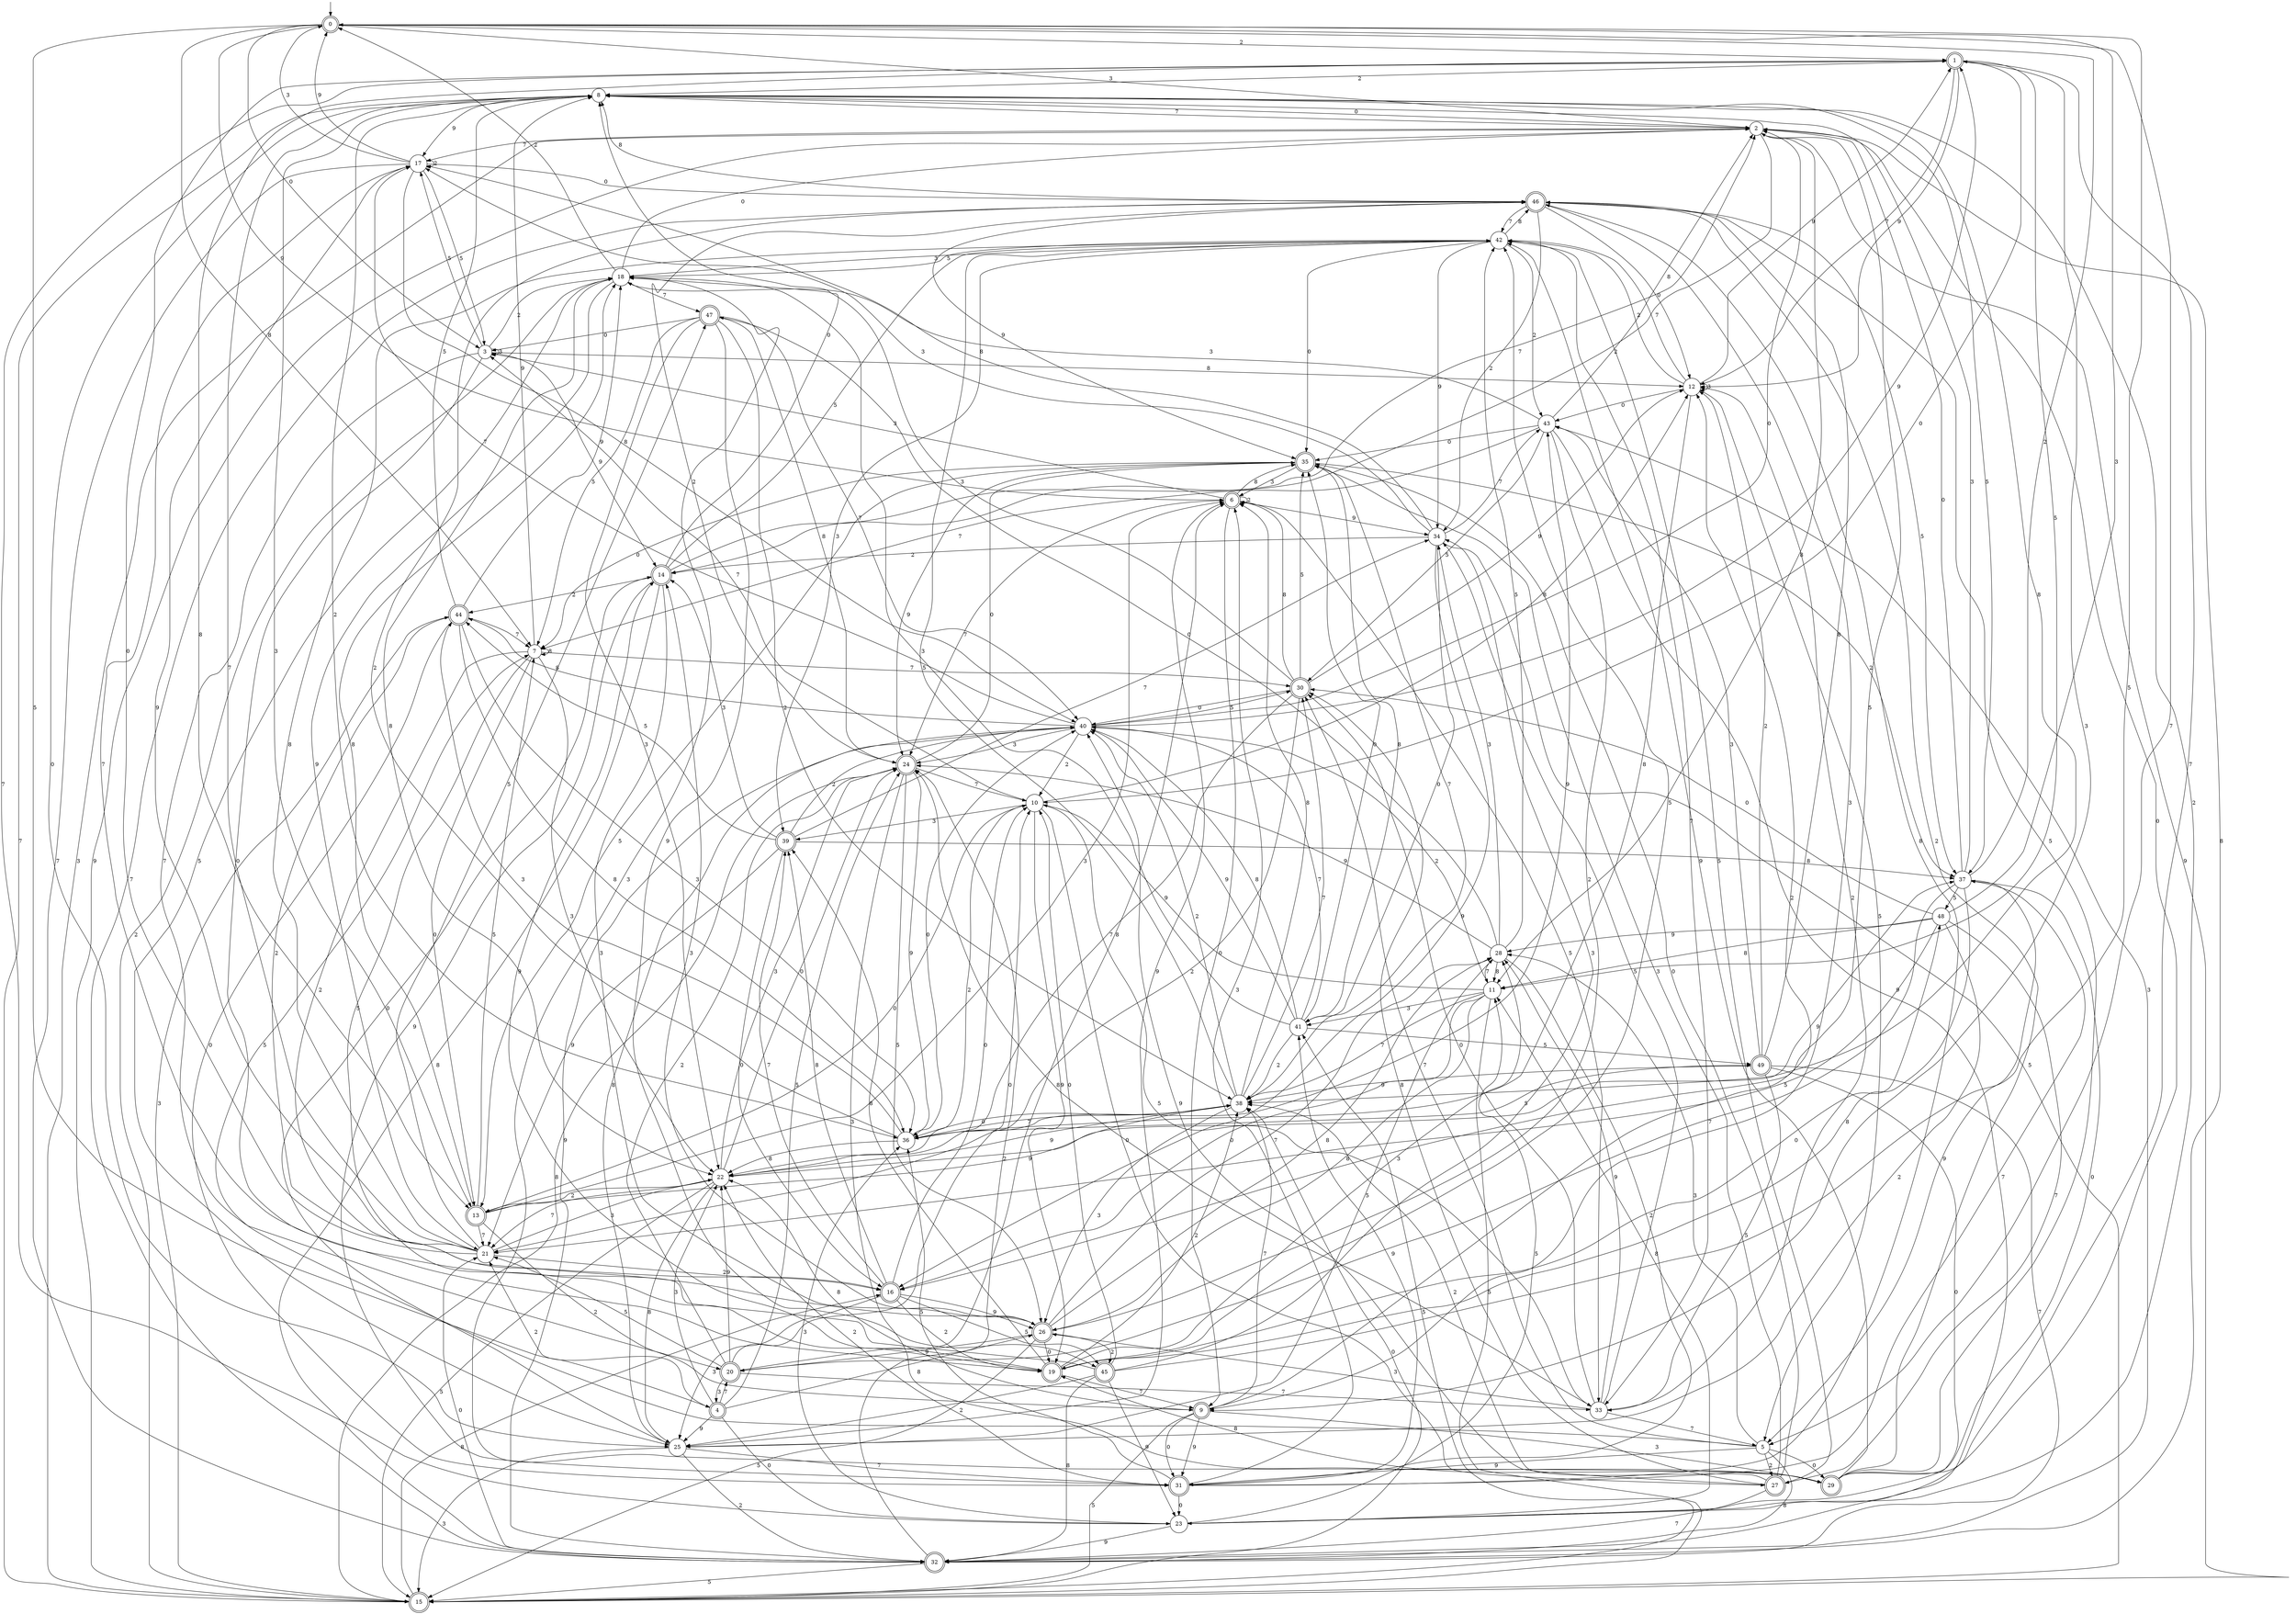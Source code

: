 digraph g {

	s0 [shape="doublecircle" label="0"];
	s1 [shape="doublecircle" label="1"];
	s2 [shape="circle" label="2"];
	s3 [shape="circle" label="3"];
	s4 [shape="doublecircle" label="4"];
	s5 [shape="circle" label="5"];
	s6 [shape="doublecircle" label="6"];
	s7 [shape="circle" label="7"];
	s8 [shape="circle" label="8"];
	s9 [shape="doublecircle" label="9"];
	s10 [shape="circle" label="10"];
	s11 [shape="circle" label="11"];
	s12 [shape="circle" label="12"];
	s13 [shape="doublecircle" label="13"];
	s14 [shape="doublecircle" label="14"];
	s15 [shape="doublecircle" label="15"];
	s16 [shape="doublecircle" label="16"];
	s17 [shape="circle" label="17"];
	s18 [shape="circle" label="18"];
	s19 [shape="doublecircle" label="19"];
	s20 [shape="doublecircle" label="20"];
	s21 [shape="circle" label="21"];
	s22 [shape="circle" label="22"];
	s23 [shape="circle" label="23"];
	s24 [shape="doublecircle" label="24"];
	s25 [shape="circle" label="25"];
	s26 [shape="doublecircle" label="26"];
	s27 [shape="doublecircle" label="27"];
	s28 [shape="circle" label="28"];
	s29 [shape="doublecircle" label="29"];
	s30 [shape="doublecircle" label="30"];
	s31 [shape="doublecircle" label="31"];
	s32 [shape="doublecircle" label="32"];
	s33 [shape="circle" label="33"];
	s34 [shape="circle" label="34"];
	s35 [shape="doublecircle" label="35"];
	s36 [shape="circle" label="36"];
	s37 [shape="circle" label="37"];
	s38 [shape="circle" label="38"];
	s39 [shape="doublecircle" label="39"];
	s40 [shape="circle" label="40"];
	s41 [shape="circle" label="41"];
	s42 [shape="circle" label="42"];
	s43 [shape="circle" label="43"];
	s44 [shape="doublecircle" label="44"];
	s45 [shape="doublecircle" label="45"];
	s46 [shape="doublecircle" label="46"];
	s47 [shape="doublecircle" label="47"];
	s48 [shape="circle" label="48"];
	s49 [shape="doublecircle" label="49"];
	s0 -> s1 [label="2"];
	s0 -> s2 [label="3"];
	s0 -> s3 [label="0"];
	s0 -> s4 [label="5"];
	s0 -> s5 [label="7"];
	s0 -> s6 [label="9"];
	s0 -> s7 [label="8"];
	s1 -> s8 [label="2"];
	s1 -> s9 [label="3"];
	s1 -> s10 [label="0"];
	s1 -> s11 [label="5"];
	s1 -> s12 [label="7"];
	s1 -> s12 [label="9"];
	s1 -> s13 [label="8"];
	s2 -> s14 [label="2"];
	s2 -> s15 [label="3"];
	s2 -> s8 [label="0"];
	s2 -> s16 [label="5"];
	s2 -> s17 [label="7"];
	s2 -> s15 [label="9"];
	s2 -> s11 [label="8"];
	s3 -> s18 [label="2"];
	s3 -> s3 [label="3"];
	s3 -> s19 [label="0"];
	s3 -> s17 [label="5"];
	s3 -> s20 [label="7"];
	s3 -> s14 [label="9"];
	s3 -> s12 [label="8"];
	s4 -> s21 [label="2"];
	s4 -> s22 [label="3"];
	s4 -> s23 [label="0"];
	s4 -> s24 [label="5"];
	s4 -> s20 [label="7"];
	s4 -> s25 [label="9"];
	s4 -> s26 [label="8"];
	s5 -> s27 [label="2"];
	s5 -> s28 [label="3"];
	s5 -> s29 [label="0"];
	s5 -> s7 [label="5"];
	s5 -> s30 [label="7"];
	s5 -> s31 [label="9"];
	s5 -> s32 [label="8"];
	s6 -> s6 [label="2"];
	s6 -> s3 [label="3"];
	s6 -> s9 [label="0"];
	s6 -> s33 [label="5"];
	s6 -> s24 [label="7"];
	s6 -> s34 [label="9"];
	s6 -> s35 [label="8"];
	s7 -> s26 [label="2"];
	s7 -> s22 [label="3"];
	s7 -> s13 [label="0"];
	s7 -> s19 [label="5"];
	s7 -> s30 [label="7"];
	s7 -> s8 [label="9"];
	s7 -> s7 [label="8"];
	s8 -> s36 [label="2"];
	s8 -> s13 [label="3"];
	s8 -> s25 [label="0"];
	s8 -> s37 [label="5"];
	s8 -> s2 [label="7"];
	s8 -> s17 [label="9"];
	s8 -> s38 [label="8"];
	s9 -> s12 [label="2"];
	s9 -> s29 [label="3"];
	s9 -> s31 [label="0"];
	s9 -> s15 [label="5"];
	s9 -> s38 [label="7"];
	s9 -> s31 [label="9"];
	s9 -> s22 [label="8"];
	s10 -> s22 [label="2"];
	s10 -> s39 [label="3"];
	s10 -> s27 [label="0"];
	s10 -> s33 [label="5"];
	s10 -> s3 [label="7"];
	s10 -> s19 [label="9"];
	s10 -> s12 [label="8"];
	s11 -> s40 [label="2"];
	s11 -> s41 [label="3"];
	s11 -> s16 [label="0"];
	s11 -> s15 [label="5"];
	s11 -> s38 [label="7"];
	s11 -> s10 [label="9"];
	s11 -> s26 [label="8"];
	s12 -> s42 [label="2"];
	s12 -> s12 [label="3"];
	s12 -> s43 [label="0"];
	s12 -> s5 [label="5"];
	s12 -> s42 [label="7"];
	s12 -> s1 [label="9"];
	s12 -> s36 [label="8"];
	s13 -> s9 [label="2"];
	s13 -> s6 [label="3"];
	s13 -> s10 [label="0"];
	s13 -> s7 [label="5"];
	s13 -> s21 [label="7"];
	s13 -> s38 [label="9"];
	s13 -> s18 [label="8"];
	s14 -> s44 [label="2"];
	s14 -> s26 [label="3"];
	s14 -> s8 [label="0"];
	s14 -> s42 [label="5"];
	s14 -> s2 [label="7"];
	s14 -> s31 [label="9"];
	s14 -> s32 [label="8"];
	s15 -> s18 [label="2"];
	s15 -> s44 [label="3"];
	s15 -> s38 [label="0"];
	s15 -> s41 [label="5"];
	s15 -> s8 [label="7"];
	s15 -> s2 [label="9"];
	s15 -> s16 [label="8"];
	s16 -> s19 [label="2"];
	s16 -> s25 [label="3"];
	s16 -> s10 [label="0"];
	s16 -> s45 [label="5"];
	s16 -> s39 [label="7"];
	s16 -> s26 [label="9"];
	s16 -> s39 [label="8"];
	s17 -> s17 [label="2"];
	s17 -> s0 [label="3"];
	s17 -> s46 [label="0"];
	s17 -> s3 [label="5"];
	s17 -> s32 [label="7"];
	s17 -> s0 [label="9"];
	s17 -> s40 [label="8"];
	s18 -> s0 [label="2"];
	s18 -> s42 [label="3"];
	s18 -> s2 [label="0"];
	s18 -> s25 [label="5"];
	s18 -> s47 [label="7"];
	s18 -> s21 [label="9"];
	s18 -> s22 [label="8"];
	s19 -> s38 [label="2"];
	s19 -> s28 [label="3"];
	s19 -> s48 [label="0"];
	s19 -> s42 [label="5"];
	s19 -> s9 [label="7"];
	s19 -> s14 [label="9"];
	s19 -> s39 [label="8"];
	s20 -> s24 [label="2"];
	s20 -> s4 [label="3"];
	s20 -> s10 [label="0"];
	s20 -> s21 [label="5"];
	s20 -> s33 [label="7"];
	s20 -> s22 [label="9"];
	s20 -> s6 [label="8"];
	s21 -> s16 [label="2"];
	s21 -> s22 [label="3"];
	s21 -> s1 [label="0"];
	s21 -> s47 [label="5"];
	s21 -> s8 [label="7"];
	s21 -> s17 [label="9"];
	s21 -> s42 [label="8"];
	s22 -> s13 [label="2"];
	s22 -> s24 [label="3"];
	s22 -> s24 [label="0"];
	s22 -> s15 [label="5"];
	s22 -> s21 [label="7"];
	s22 -> s37 [label="9"];
	s22 -> s25 [label="8"];
	s23 -> s8 [label="2"];
	s23 -> s36 [label="3"];
	s23 -> s2 [label="0"];
	s23 -> s11 [label="5"];
	s23 -> s1 [label="7"];
	s23 -> s32 [label="9"];
	s23 -> s11 [label="8"];
	s24 -> s46 [label="2"];
	s24 -> s29 [label="3"];
	s24 -> s35 [label="0"];
	s24 -> s26 [label="5"];
	s24 -> s10 [label="7"];
	s24 -> s36 [label="9"];
	s24 -> s15 [label="8"];
	s25 -> s32 [label="2"];
	s25 -> s15 [label="3"];
	s25 -> s14 [label="0"];
	s25 -> s28 [label="5"];
	s25 -> s31 [label="7"];
	s25 -> s6 [label="9"];
	s25 -> s40 [label="8"];
	s26 -> s45 [label="2"];
	s26 -> s14 [label="3"];
	s26 -> s19 [label="0"];
	s26 -> s15 [label="5"];
	s26 -> s28 [label="7"];
	s26 -> s20 [label="9"];
	s26 -> s28 [label="8"];
	s27 -> s38 [label="2"];
	s27 -> s35 [label="3"];
	s27 -> s35 [label="0"];
	s27 -> s42 [label="5"];
	s27 -> s32 [label="7"];
	s27 -> s40 [label="9"];
	s27 -> s30 [label="8"];
	s28 -> s31 [label="2"];
	s28 -> s34 [label="3"];
	s28 -> s47 [label="0"];
	s28 -> s42 [label="5"];
	s28 -> s11 [label="7"];
	s28 -> s24 [label="9"];
	s28 -> s11 [label="8"];
	s29 -> s46 [label="2"];
	s29 -> s18 [label="3"];
	s29 -> s37 [label="0"];
	s29 -> s46 [label="5"];
	s29 -> s1 [label="7"];
	s29 -> s42 [label="9"];
	s29 -> s19 [label="8"];
	s30 -> s21 [label="2"];
	s30 -> s18 [label="3"];
	s30 -> s40 [label="0"];
	s30 -> s35 [label="5"];
	s30 -> s22 [label="7"];
	s30 -> s12 [label="9"];
	s30 -> s6 [label="8"];
	s31 -> s22 [label="2"];
	s31 -> s6 [label="3"];
	s31 -> s23 [label="0"];
	s31 -> s36 [label="5"];
	s31 -> s37 [label="7"];
	s31 -> s41 [label="9"];
	s31 -> s46 [label="8"];
	s32 -> s24 [label="2"];
	s32 -> s43 [label="3"];
	s32 -> s21 [label="0"];
	s32 -> s15 [label="5"];
	s32 -> s46 [label="7"];
	s32 -> s40 [label="9"];
	s32 -> s2 [label="8"];
	s33 -> s12 [label="2"];
	s33 -> s26 [label="3"];
	s33 -> s30 [label="0"];
	s33 -> s34 [label="5"];
	s33 -> s5 [label="7"];
	s33 -> s28 [label="9"];
	s33 -> s24 [label="8"];
	s34 -> s14 [label="2"];
	s34 -> s17 [label="3"];
	s34 -> s41 [label="0"];
	s34 -> s15 [label="5"];
	s34 -> s43 [label="7"];
	s34 -> s16 [label="9"];
	s34 -> s17 [label="8"];
	s35 -> s37 [label="2"];
	s35 -> s6 [label="3"];
	s35 -> s7 [label="0"];
	s35 -> s13 [label="5"];
	s35 -> s38 [label="7"];
	s35 -> s24 [label="9"];
	s35 -> s41 [label="8"];
	s36 -> s46 [label="2"];
	s36 -> s44 [label="3"];
	s36 -> s40 [label="0"];
	s36 -> s49 [label="5"];
	s36 -> s38 [label="7"];
	s36 -> s43 [label="9"];
	s36 -> s22 [label="8"];
	s37 -> s0 [label="2"];
	s37 -> s8 [label="3"];
	s37 -> s2 [label="0"];
	s37 -> s48 [label="5"];
	s37 -> s20 [label="7"];
	s37 -> s5 [label="9"];
	s37 -> s19 [label="8"];
	s38 -> s40 [label="2"];
	s38 -> s26 [label="3"];
	s38 -> s36 [label="0"];
	s38 -> s42 [label="5"];
	s38 -> s30 [label="7"];
	s38 -> s22 [label="9"];
	s38 -> s6 [label="8"];
	s39 -> s40 [label="2"];
	s39 -> s14 [label="3"];
	s39 -> s16 [label="0"];
	s39 -> s44 [label="5"];
	s39 -> s34 [label="7"];
	s39 -> s21 [label="9"];
	s39 -> s37 [label="8"];
	s40 -> s10 [label="2"];
	s40 -> s24 [label="3"];
	s40 -> s2 [label="0"];
	s40 -> s30 [label="5"];
	s40 -> s17 [label="7"];
	s40 -> s1 [label="9"];
	s40 -> s44 [label="8"];
	s41 -> s38 [label="2"];
	s41 -> s18 [label="3"];
	s41 -> s35 [label="0"];
	s41 -> s49 [label="5"];
	s41 -> s40 [label="7"];
	s41 -> s40 [label="9"];
	s41 -> s40 [label="8"];
	s42 -> s43 [label="2"];
	s42 -> s39 [label="3"];
	s42 -> s35 [label="0"];
	s42 -> s18 [label="5"];
	s42 -> s33 [label="7"];
	s42 -> s34 [label="9"];
	s42 -> s46 [label="8"];
	s43 -> s26 [label="2"];
	s43 -> s18 [label="3"];
	s43 -> s35 [label="0"];
	s43 -> s30 [label="5"];
	s43 -> s7 [label="7"];
	s43 -> s32 [label="9"];
	s43 -> s2 [label="8"];
	s44 -> s16 [label="2"];
	s44 -> s36 [label="3"];
	s44 -> s31 [label="0"];
	s44 -> s8 [label="5"];
	s44 -> s7 [label="7"];
	s44 -> s18 [label="9"];
	s44 -> s36 [label="8"];
	s45 -> s25 [label="2"];
	s45 -> s34 [label="3"];
	s45 -> s10 [label="0"];
	s45 -> s0 [label="5"];
	s45 -> s17 [label="7"];
	s45 -> s23 [label="9"];
	s45 -> s32 [label="8"];
	s46 -> s34 [label="2"];
	s46 -> s9 [label="3"];
	s46 -> s12 [label="0"];
	s46 -> s37 [label="5"];
	s46 -> s42 [label="7"];
	s46 -> s35 [label="9"];
	s46 -> s8 [label="8"];
	s47 -> s38 [label="2"];
	s47 -> s22 [label="3"];
	s47 -> s3 [label="0"];
	s47 -> s7 [label="5"];
	s47 -> s40 [label="7"];
	s47 -> s45 [label="9"];
	s47 -> s24 [label="8"];
	s48 -> s25 [label="2"];
	s48 -> s0 [label="3"];
	s48 -> s30 [label="0"];
	s48 -> s21 [label="5"];
	s48 -> s27 [label="7"];
	s48 -> s28 [label="9"];
	s48 -> s11 [label="8"];
	s49 -> s12 [label="2"];
	s49 -> s43 [label="3"];
	s49 -> s23 [label="0"];
	s49 -> s33 [label="5"];
	s49 -> s32 [label="7"];
	s49 -> s38 [label="9"];
	s49 -> s46 [label="8"];

__start0 [label="" shape="none" width="0" height="0"];
__start0 -> s0;

}
